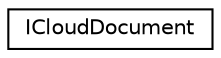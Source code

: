 digraph G
{
  edge [fontname="Helvetica",fontsize="10",labelfontname="Helvetica",labelfontsize="10"];
  node [fontname="Helvetica",fontsize="10",shape=record];
  rankdir=LR;
  Node1 [label="ICloudDocument",height=0.2,width=0.4,color="black", fillcolor="white", style="filled",URL="$interface_i_cloud_document.html",tooltip="Used for Backup/Restore in iCloud."];
}
